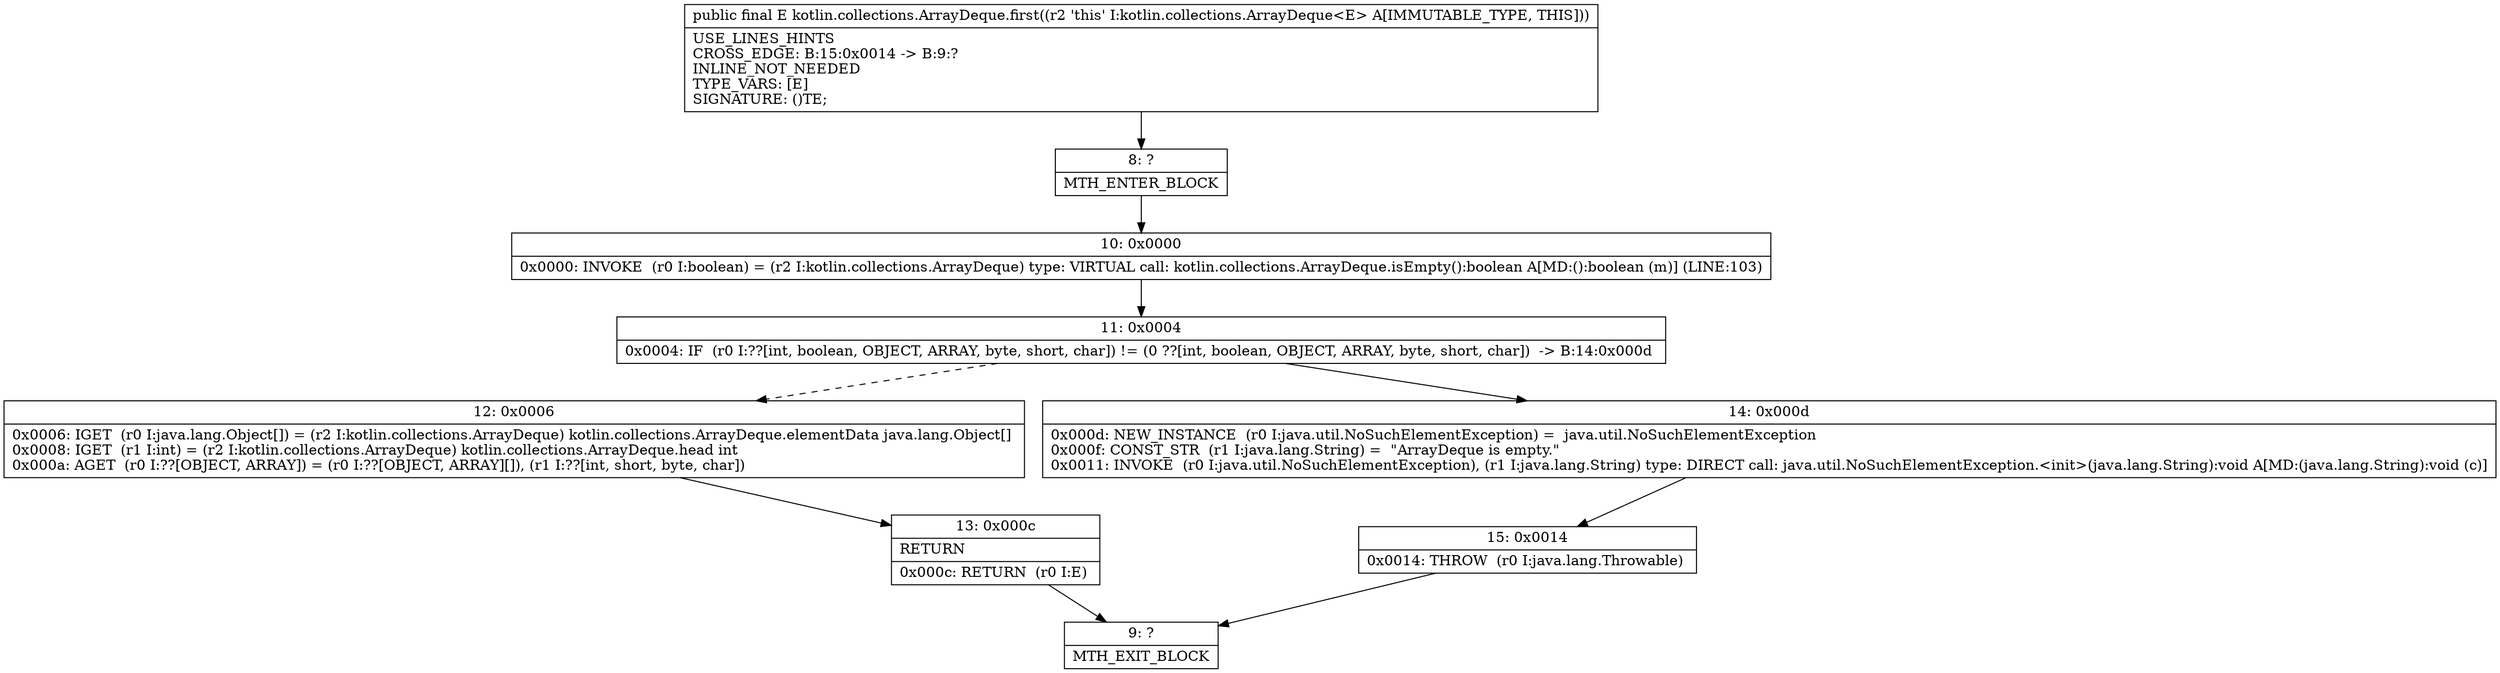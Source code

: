 digraph "CFG forkotlin.collections.ArrayDeque.first()Ljava\/lang\/Object;" {
Node_8 [shape=record,label="{8\:\ ?|MTH_ENTER_BLOCK\l}"];
Node_10 [shape=record,label="{10\:\ 0x0000|0x0000: INVOKE  (r0 I:boolean) = (r2 I:kotlin.collections.ArrayDeque) type: VIRTUAL call: kotlin.collections.ArrayDeque.isEmpty():boolean A[MD:():boolean (m)] (LINE:103)\l}"];
Node_11 [shape=record,label="{11\:\ 0x0004|0x0004: IF  (r0 I:??[int, boolean, OBJECT, ARRAY, byte, short, char]) != (0 ??[int, boolean, OBJECT, ARRAY, byte, short, char])  \-\> B:14:0x000d \l}"];
Node_12 [shape=record,label="{12\:\ 0x0006|0x0006: IGET  (r0 I:java.lang.Object[]) = (r2 I:kotlin.collections.ArrayDeque) kotlin.collections.ArrayDeque.elementData java.lang.Object[] \l0x0008: IGET  (r1 I:int) = (r2 I:kotlin.collections.ArrayDeque) kotlin.collections.ArrayDeque.head int \l0x000a: AGET  (r0 I:??[OBJECT, ARRAY]) = (r0 I:??[OBJECT, ARRAY][]), (r1 I:??[int, short, byte, char]) \l}"];
Node_13 [shape=record,label="{13\:\ 0x000c|RETURN\l|0x000c: RETURN  (r0 I:E) \l}"];
Node_9 [shape=record,label="{9\:\ ?|MTH_EXIT_BLOCK\l}"];
Node_14 [shape=record,label="{14\:\ 0x000d|0x000d: NEW_INSTANCE  (r0 I:java.util.NoSuchElementException) =  java.util.NoSuchElementException \l0x000f: CONST_STR  (r1 I:java.lang.String) =  \"ArrayDeque is empty.\" \l0x0011: INVOKE  (r0 I:java.util.NoSuchElementException), (r1 I:java.lang.String) type: DIRECT call: java.util.NoSuchElementException.\<init\>(java.lang.String):void A[MD:(java.lang.String):void (c)]\l}"];
Node_15 [shape=record,label="{15\:\ 0x0014|0x0014: THROW  (r0 I:java.lang.Throwable) \l}"];
MethodNode[shape=record,label="{public final E kotlin.collections.ArrayDeque.first((r2 'this' I:kotlin.collections.ArrayDeque\<E\> A[IMMUTABLE_TYPE, THIS]))  | USE_LINES_HINTS\lCROSS_EDGE: B:15:0x0014 \-\> B:9:?\lINLINE_NOT_NEEDED\lTYPE_VARS: [E]\lSIGNATURE: ()TE;\l}"];
MethodNode -> Node_8;Node_8 -> Node_10;
Node_10 -> Node_11;
Node_11 -> Node_12[style=dashed];
Node_11 -> Node_14;
Node_12 -> Node_13;
Node_13 -> Node_9;
Node_14 -> Node_15;
Node_15 -> Node_9;
}

